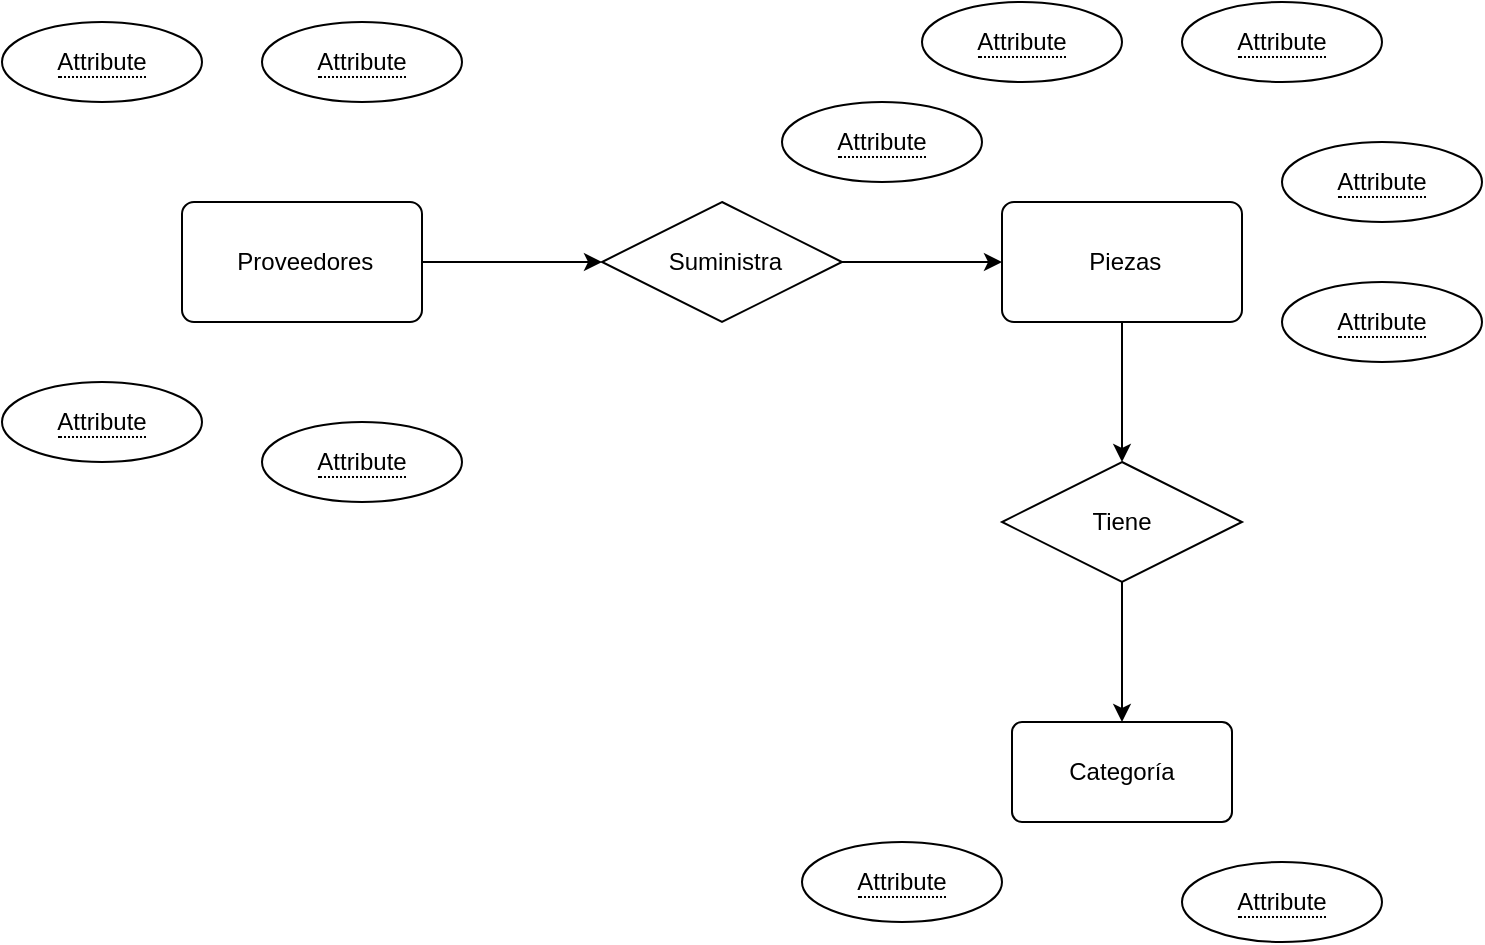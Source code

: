 <mxfile version="22.1.11" type="github">
  <diagram name="Página-1" id="HXscAXebXodow1kUajSK">
    <mxGraphModel dx="754" dy="473" grid="1" gridSize="10" guides="1" tooltips="1" connect="1" arrows="1" fold="1" page="1" pageScale="1" pageWidth="827" pageHeight="1169" math="0" shadow="0">
      <root>
        <mxCell id="0" />
        <mxCell id="1" parent="0" />
        <mxCell id="k9BXR0PYFPTBoP2N4pA_-7" value="" style="edgeStyle=orthogonalEdgeStyle;rounded=0;orthogonalLoop=1;jettySize=auto;html=1;" edge="1" parent="1" source="k9BXR0PYFPTBoP2N4pA_-2" target="k9BXR0PYFPTBoP2N4pA_-4">
          <mxGeometry relative="1" as="geometry" />
        </mxCell>
        <mxCell id="k9BXR0PYFPTBoP2N4pA_-2" value="&amp;nbsp;Proveedores" style="rounded=1;arcSize=10;whiteSpace=wrap;html=1;align=center;" vertex="1" parent="1">
          <mxGeometry x="120" y="780" width="120" height="60" as="geometry" />
        </mxCell>
        <mxCell id="k9BXR0PYFPTBoP2N4pA_-9" value="" style="edgeStyle=orthogonalEdgeStyle;rounded=0;orthogonalLoop=1;jettySize=auto;html=1;" edge="1" parent="1" source="k9BXR0PYFPTBoP2N4pA_-3" target="k9BXR0PYFPTBoP2N4pA_-5">
          <mxGeometry relative="1" as="geometry" />
        </mxCell>
        <mxCell id="k9BXR0PYFPTBoP2N4pA_-3" value="&amp;nbsp;Piezas" style="rounded=1;arcSize=10;whiteSpace=wrap;html=1;align=center;" vertex="1" parent="1">
          <mxGeometry x="530" y="780" width="120" height="60" as="geometry" />
        </mxCell>
        <mxCell id="k9BXR0PYFPTBoP2N4pA_-8" value="" style="edgeStyle=orthogonalEdgeStyle;rounded=0;orthogonalLoop=1;jettySize=auto;html=1;" edge="1" parent="1" source="k9BXR0PYFPTBoP2N4pA_-4" target="k9BXR0PYFPTBoP2N4pA_-3">
          <mxGeometry relative="1" as="geometry" />
        </mxCell>
        <mxCell id="k9BXR0PYFPTBoP2N4pA_-4" value="&amp;nbsp;Suministra" style="shape=rhombus;perimeter=rhombusPerimeter;whiteSpace=wrap;html=1;align=center;" vertex="1" parent="1">
          <mxGeometry x="330" y="780" width="120" height="60" as="geometry" />
        </mxCell>
        <mxCell id="k9BXR0PYFPTBoP2N4pA_-12" value="" style="edgeStyle=orthogonalEdgeStyle;rounded=0;orthogonalLoop=1;jettySize=auto;html=1;" edge="1" parent="1" source="k9BXR0PYFPTBoP2N4pA_-5" target="k9BXR0PYFPTBoP2N4pA_-6">
          <mxGeometry relative="1" as="geometry" />
        </mxCell>
        <mxCell id="k9BXR0PYFPTBoP2N4pA_-5" value="Tiene" style="shape=rhombus;perimeter=rhombusPerimeter;whiteSpace=wrap;html=1;align=center;" vertex="1" parent="1">
          <mxGeometry x="530" y="910" width="120" height="60" as="geometry" />
        </mxCell>
        <mxCell id="k9BXR0PYFPTBoP2N4pA_-6" value="Categoría" style="rounded=1;arcSize=10;whiteSpace=wrap;html=1;align=center;" vertex="1" parent="1">
          <mxGeometry x="535" y="1040" width="110" height="50" as="geometry" />
        </mxCell>
        <mxCell id="k9BXR0PYFPTBoP2N4pA_-13" value="&lt;span style=&quot;border-bottom: 1px dotted&quot;&gt;Attribute&lt;/span&gt;" style="ellipse;whiteSpace=wrap;html=1;align=center;" vertex="1" parent="1">
          <mxGeometry x="160" y="690" width="100" height="40" as="geometry" />
        </mxCell>
        <mxCell id="k9BXR0PYFPTBoP2N4pA_-14" value="&lt;span style=&quot;border-bottom: 1px dotted&quot;&gt;Attribute&lt;/span&gt;" style="ellipse;whiteSpace=wrap;html=1;align=center;" vertex="1" parent="1">
          <mxGeometry x="30" y="690" width="100" height="40" as="geometry" />
        </mxCell>
        <mxCell id="k9BXR0PYFPTBoP2N4pA_-15" value="&lt;span style=&quot;border-bottom: 1px dotted&quot;&gt;Attribute&lt;/span&gt;" style="ellipse;whiteSpace=wrap;html=1;align=center;" vertex="1" parent="1">
          <mxGeometry x="30" y="870" width="100" height="40" as="geometry" />
        </mxCell>
        <mxCell id="k9BXR0PYFPTBoP2N4pA_-16" value="&lt;span style=&quot;border-bottom: 1px dotted&quot;&gt;Attribute&lt;/span&gt;" style="ellipse;whiteSpace=wrap;html=1;align=center;" vertex="1" parent="1">
          <mxGeometry x="160" y="890" width="100" height="40" as="geometry" />
        </mxCell>
        <mxCell id="k9BXR0PYFPTBoP2N4pA_-17" value="&lt;span style=&quot;border-bottom: 1px dotted&quot;&gt;Attribute&lt;/span&gt;" style="ellipse;whiteSpace=wrap;html=1;align=center;" vertex="1" parent="1">
          <mxGeometry x="490" y="680" width="100" height="40" as="geometry" />
        </mxCell>
        <mxCell id="k9BXR0PYFPTBoP2N4pA_-18" value="&lt;span style=&quot;border-bottom: 1px dotted&quot;&gt;Attribute&lt;/span&gt;" style="ellipse;whiteSpace=wrap;html=1;align=center;" vertex="1" parent="1">
          <mxGeometry x="620" y="680" width="100" height="40" as="geometry" />
        </mxCell>
        <mxCell id="k9BXR0PYFPTBoP2N4pA_-19" value="&lt;span style=&quot;border-bottom: 1px dotted&quot;&gt;Attribute&lt;/span&gt;" style="ellipse;whiteSpace=wrap;html=1;align=center;" vertex="1" parent="1">
          <mxGeometry x="670" y="750" width="100" height="40" as="geometry" />
        </mxCell>
        <mxCell id="k9BXR0PYFPTBoP2N4pA_-20" value="&lt;span style=&quot;border-bottom: 1px dotted&quot;&gt;Attribute&lt;/span&gt;" style="ellipse;whiteSpace=wrap;html=1;align=center;" vertex="1" parent="1">
          <mxGeometry x="670" y="820" width="100" height="40" as="geometry" />
        </mxCell>
        <mxCell id="k9BXR0PYFPTBoP2N4pA_-21" value="&lt;span style=&quot;border-bottom: 1px dotted&quot;&gt;Attribute&lt;/span&gt;" style="ellipse;whiteSpace=wrap;html=1;align=center;" vertex="1" parent="1">
          <mxGeometry x="430" y="1100" width="100" height="40" as="geometry" />
        </mxCell>
        <mxCell id="k9BXR0PYFPTBoP2N4pA_-22" value="&lt;span style=&quot;border-bottom: 1px dotted&quot;&gt;Attribute&lt;/span&gt;" style="ellipse;whiteSpace=wrap;html=1;align=center;" vertex="1" parent="1">
          <mxGeometry x="620" y="1110" width="100" height="40" as="geometry" />
        </mxCell>
        <mxCell id="k9BXR0PYFPTBoP2N4pA_-23" value="&lt;span style=&quot;border-bottom: 1px dotted&quot;&gt;Attribute&lt;/span&gt;" style="ellipse;whiteSpace=wrap;html=1;align=center;" vertex="1" parent="1">
          <mxGeometry x="420" y="730" width="100" height="40" as="geometry" />
        </mxCell>
      </root>
    </mxGraphModel>
  </diagram>
</mxfile>
